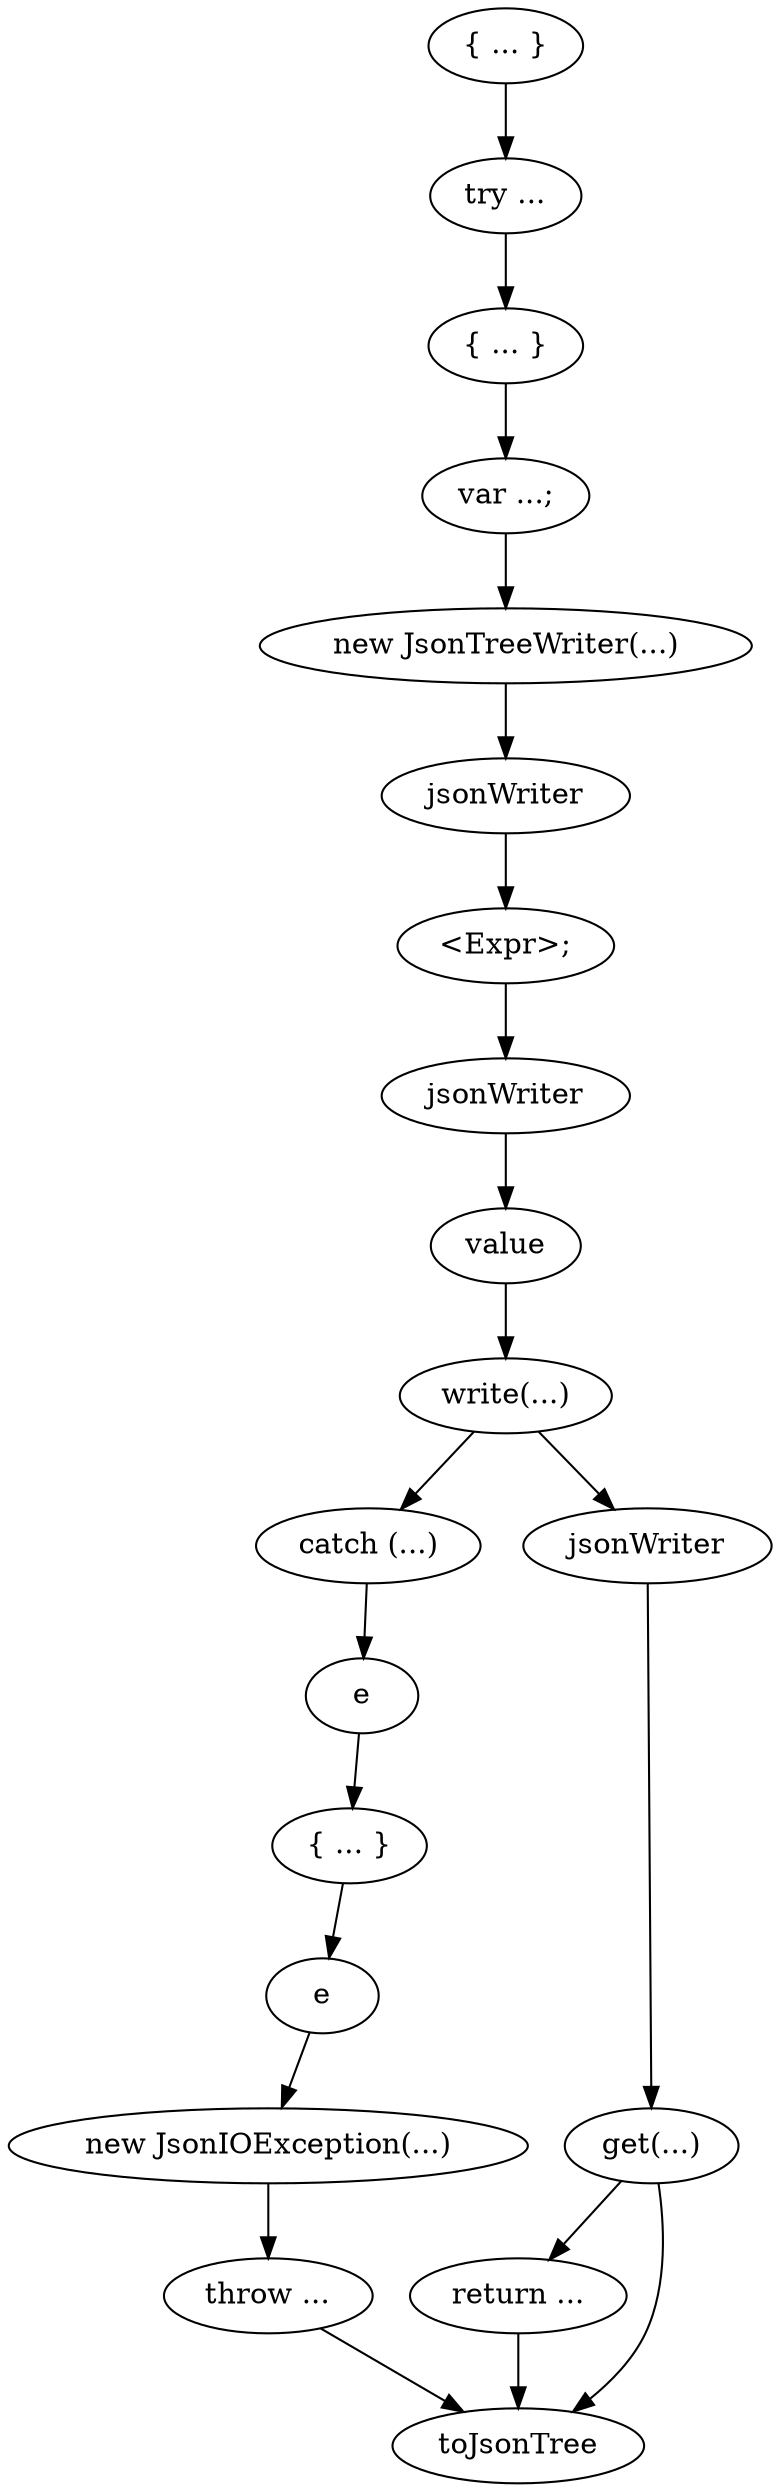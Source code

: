 digraph {
  compound=true;
  0[label="{ ... }"; ];
  1[label="try ..."; ];
  2[label="{ ... }"; ];
  3[label="var ...;"; ];
  4[label="catch (...)"; ];
  5[label="e"; ];
  6[label="new JsonTreeWriter(...)"; ];
  7[label="jsonWriter"; ];
  8[label="<Expr>;"; ];
  9[label="jsonWriter"; ];
  10[label="return ..."; ];
  11[label="toJsonTree"; ];
  12[label="write(...)"; ];
  13[label="jsonWriter"; ];
  14[label="value"; ];
  15[label="get(...)"; ];
  16[label="{ ... }"; ];
  17[label="e"; ];
  18[label="throw ..."; ];
  19[label="new JsonIOException(...)"; ];
  0 -> 1[];
  1 -> 2[];
  2 -> 3[];
  3 -> 6[];
  4 -> 5[];
  5 -> 16[];
  6 -> 7[];
  7 -> 8[];
  8 -> 9[];
  9 -> 14[];
  10 -> 11[];
  12 -> 4[];
  12 -> 13[];
  13 -> 15[];
  14 -> 12[];
  15 -> 11[];
  15 -> 10[];
  16 -> 17[];
  17 -> 19[];
  18 -> 11[];
  19 -> 18[];
}

